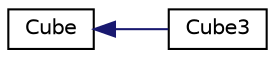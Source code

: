 digraph "Иерархия классов. Графический вид."
{
 // LATEX_PDF_SIZE
  edge [fontname="Helvetica",fontsize="10",labelfontname="Helvetica",labelfontsize="10"];
  node [fontname="Helvetica",fontsize="10",shape=record];
  rankdir="LR";
  Node0 [label="Cube",height=0.2,width=0.4,color="black", fillcolor="white", style="filled",URL="$classCube.html",tooltip=" "];
  Node0 -> Node1 [dir="back",color="midnightblue",fontsize="10",style="solid",fontname="Helvetica"];
  Node1 [label="Cube3",height=0.2,width=0.4,color="black", fillcolor="white", style="filled",URL="$classCube3.html",tooltip=" "];
}
